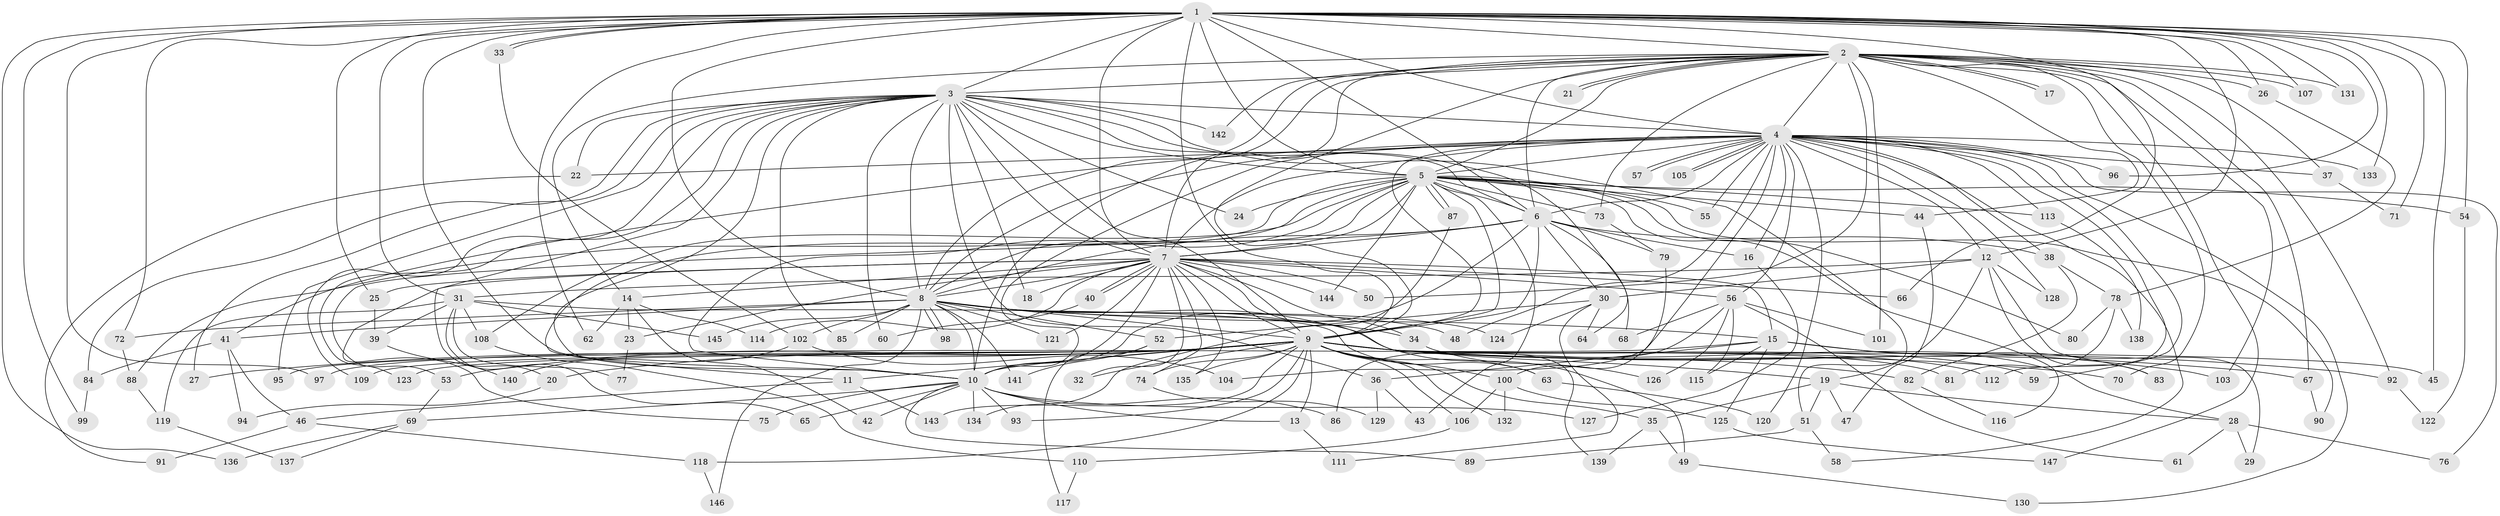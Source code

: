 // coarse degree distribution, {28: 0.00980392156862745, 26: 0.00980392156862745, 24: 0.029411764705882353, 32: 0.00980392156862745, 15: 0.00980392156862745, 27: 0.00980392156862745, 35: 0.00980392156862745, 19: 0.00980392156862745, 4: 0.0196078431372549, 11: 0.00980392156862745, 3: 0.21568627450980393, 6: 0.00980392156862745, 8: 0.029411764705882353, 2: 0.5196078431372549, 5: 0.0784313725490196, 12: 0.00980392156862745, 7: 0.00980392156862745}
// Generated by graph-tools (version 1.1) at 2025/17/03/04/25 18:17:36]
// undirected, 147 vertices, 319 edges
graph export_dot {
graph [start="1"]
  node [color=gray90,style=filled];
  1;
  2;
  3;
  4;
  5;
  6;
  7;
  8;
  9;
  10;
  11;
  12;
  13;
  14;
  15;
  16;
  17;
  18;
  19;
  20;
  21;
  22;
  23;
  24;
  25;
  26;
  27;
  28;
  29;
  30;
  31;
  32;
  33;
  34;
  35;
  36;
  37;
  38;
  39;
  40;
  41;
  42;
  43;
  44;
  45;
  46;
  47;
  48;
  49;
  50;
  51;
  52;
  53;
  54;
  55;
  56;
  57;
  58;
  59;
  60;
  61;
  62;
  63;
  64;
  65;
  66;
  67;
  68;
  69;
  70;
  71;
  72;
  73;
  74;
  75;
  76;
  77;
  78;
  79;
  80;
  81;
  82;
  83;
  84;
  85;
  86;
  87;
  88;
  89;
  90;
  91;
  92;
  93;
  94;
  95;
  96;
  97;
  98;
  99;
  100;
  101;
  102;
  103;
  104;
  105;
  106;
  107;
  108;
  109;
  110;
  111;
  112;
  113;
  114;
  115;
  116;
  117;
  118;
  119;
  120;
  121;
  122;
  123;
  124;
  125;
  126;
  127;
  128;
  129;
  130;
  131;
  132;
  133;
  134;
  135;
  136;
  137;
  138;
  139;
  140;
  141;
  142;
  143;
  144;
  145;
  146;
  147;
  1 -- 2;
  1 -- 3;
  1 -- 4;
  1 -- 5;
  1 -- 6;
  1 -- 7;
  1 -- 8;
  1 -- 9;
  1 -- 10;
  1 -- 12;
  1 -- 25;
  1 -- 26;
  1 -- 31;
  1 -- 33;
  1 -- 33;
  1 -- 45;
  1 -- 54;
  1 -- 62;
  1 -- 66;
  1 -- 71;
  1 -- 72;
  1 -- 96;
  1 -- 97;
  1 -- 99;
  1 -- 107;
  1 -- 131;
  1 -- 133;
  1 -- 136;
  2 -- 3;
  2 -- 4;
  2 -- 5;
  2 -- 6;
  2 -- 7;
  2 -- 8;
  2 -- 9;
  2 -- 10;
  2 -- 14;
  2 -- 17;
  2 -- 17;
  2 -- 21;
  2 -- 21;
  2 -- 26;
  2 -- 37;
  2 -- 44;
  2 -- 50;
  2 -- 67;
  2 -- 70;
  2 -- 73;
  2 -- 92;
  2 -- 101;
  2 -- 103;
  2 -- 107;
  2 -- 131;
  2 -- 142;
  2 -- 147;
  3 -- 4;
  3 -- 5;
  3 -- 6;
  3 -- 7;
  3 -- 8;
  3 -- 9;
  3 -- 10;
  3 -- 18;
  3 -- 20;
  3 -- 22;
  3 -- 24;
  3 -- 27;
  3 -- 36;
  3 -- 51;
  3 -- 60;
  3 -- 64;
  3 -- 84;
  3 -- 85;
  3 -- 95;
  3 -- 109;
  3 -- 123;
  3 -- 142;
  4 -- 5;
  4 -- 6;
  4 -- 7;
  4 -- 8;
  4 -- 9;
  4 -- 10;
  4 -- 12;
  4 -- 16;
  4 -- 22;
  4 -- 37;
  4 -- 38;
  4 -- 41;
  4 -- 48;
  4 -- 55;
  4 -- 56;
  4 -- 57;
  4 -- 57;
  4 -- 58;
  4 -- 59;
  4 -- 76;
  4 -- 96;
  4 -- 104;
  4 -- 105;
  4 -- 105;
  4 -- 112;
  4 -- 113;
  4 -- 120;
  4 -- 128;
  4 -- 130;
  4 -- 133;
  5 -- 6;
  5 -- 7;
  5 -- 8;
  5 -- 9;
  5 -- 10;
  5 -- 11;
  5 -- 24;
  5 -- 43;
  5 -- 44;
  5 -- 54;
  5 -- 55;
  5 -- 73;
  5 -- 80;
  5 -- 87;
  5 -- 87;
  5 -- 88;
  5 -- 90;
  5 -- 108;
  5 -- 113;
  5 -- 116;
  5 -- 144;
  6 -- 7;
  6 -- 8;
  6 -- 9;
  6 -- 10;
  6 -- 16;
  6 -- 30;
  6 -- 38;
  6 -- 53;
  6 -- 68;
  6 -- 79;
  7 -- 8;
  7 -- 9;
  7 -- 10;
  7 -- 14;
  7 -- 15;
  7 -- 18;
  7 -- 23;
  7 -- 25;
  7 -- 32;
  7 -- 34;
  7 -- 40;
  7 -- 40;
  7 -- 50;
  7 -- 56;
  7 -- 66;
  7 -- 74;
  7 -- 75;
  7 -- 114;
  7 -- 121;
  7 -- 135;
  7 -- 139;
  7 -- 144;
  8 -- 9;
  8 -- 10;
  8 -- 15;
  8 -- 34;
  8 -- 41;
  8 -- 48;
  8 -- 49;
  8 -- 52;
  8 -- 72;
  8 -- 85;
  8 -- 98;
  8 -- 98;
  8 -- 102;
  8 -- 121;
  8 -- 124;
  8 -- 141;
  8 -- 145;
  8 -- 146;
  9 -- 10;
  9 -- 11;
  9 -- 13;
  9 -- 19;
  9 -- 20;
  9 -- 27;
  9 -- 32;
  9 -- 35;
  9 -- 45;
  9 -- 53;
  9 -- 59;
  9 -- 63;
  9 -- 67;
  9 -- 70;
  9 -- 74;
  9 -- 81;
  9 -- 82;
  9 -- 92;
  9 -- 93;
  9 -- 95;
  9 -- 100;
  9 -- 103;
  9 -- 106;
  9 -- 109;
  9 -- 112;
  9 -- 118;
  9 -- 123;
  9 -- 132;
  9 -- 135;
  9 -- 143;
  10 -- 13;
  10 -- 42;
  10 -- 65;
  10 -- 69;
  10 -- 75;
  10 -- 86;
  10 -- 89;
  10 -- 93;
  10 -- 127;
  10 -- 134;
  11 -- 46;
  11 -- 143;
  12 -- 19;
  12 -- 29;
  12 -- 30;
  12 -- 31;
  12 -- 83;
  12 -- 128;
  13 -- 111;
  14 -- 23;
  14 -- 42;
  14 -- 62;
  14 -- 114;
  15 -- 28;
  15 -- 36;
  15 -- 83;
  15 -- 97;
  15 -- 115;
  15 -- 125;
  16 -- 127;
  19 -- 28;
  19 -- 35;
  19 -- 47;
  19 -- 51;
  20 -- 94;
  22 -- 91;
  23 -- 77;
  25 -- 39;
  26 -- 78;
  28 -- 29;
  28 -- 61;
  28 -- 76;
  30 -- 52;
  30 -- 64;
  30 -- 111;
  30 -- 124;
  31 -- 39;
  31 -- 63;
  31 -- 65;
  31 -- 77;
  31 -- 108;
  31 -- 119;
  31 -- 145;
  33 -- 102;
  34 -- 126;
  35 -- 49;
  35 -- 139;
  36 -- 43;
  36 -- 129;
  37 -- 71;
  38 -- 78;
  38 -- 82;
  39 -- 140;
  40 -- 60;
  41 -- 46;
  41 -- 84;
  41 -- 94;
  44 -- 47;
  46 -- 91;
  46 -- 118;
  49 -- 130;
  51 -- 58;
  51 -- 89;
  52 -- 117;
  52 -- 141;
  53 -- 69;
  54 -- 122;
  56 -- 61;
  56 -- 68;
  56 -- 86;
  56 -- 101;
  56 -- 115;
  56 -- 126;
  63 -- 120;
  67 -- 90;
  69 -- 136;
  69 -- 137;
  72 -- 88;
  73 -- 79;
  74 -- 129;
  78 -- 80;
  78 -- 81;
  78 -- 138;
  79 -- 100;
  82 -- 116;
  84 -- 99;
  87 -- 134;
  88 -- 119;
  92 -- 122;
  100 -- 106;
  100 -- 125;
  100 -- 132;
  102 -- 104;
  102 -- 140;
  106 -- 110;
  108 -- 110;
  110 -- 117;
  113 -- 138;
  118 -- 146;
  119 -- 137;
  125 -- 147;
}
